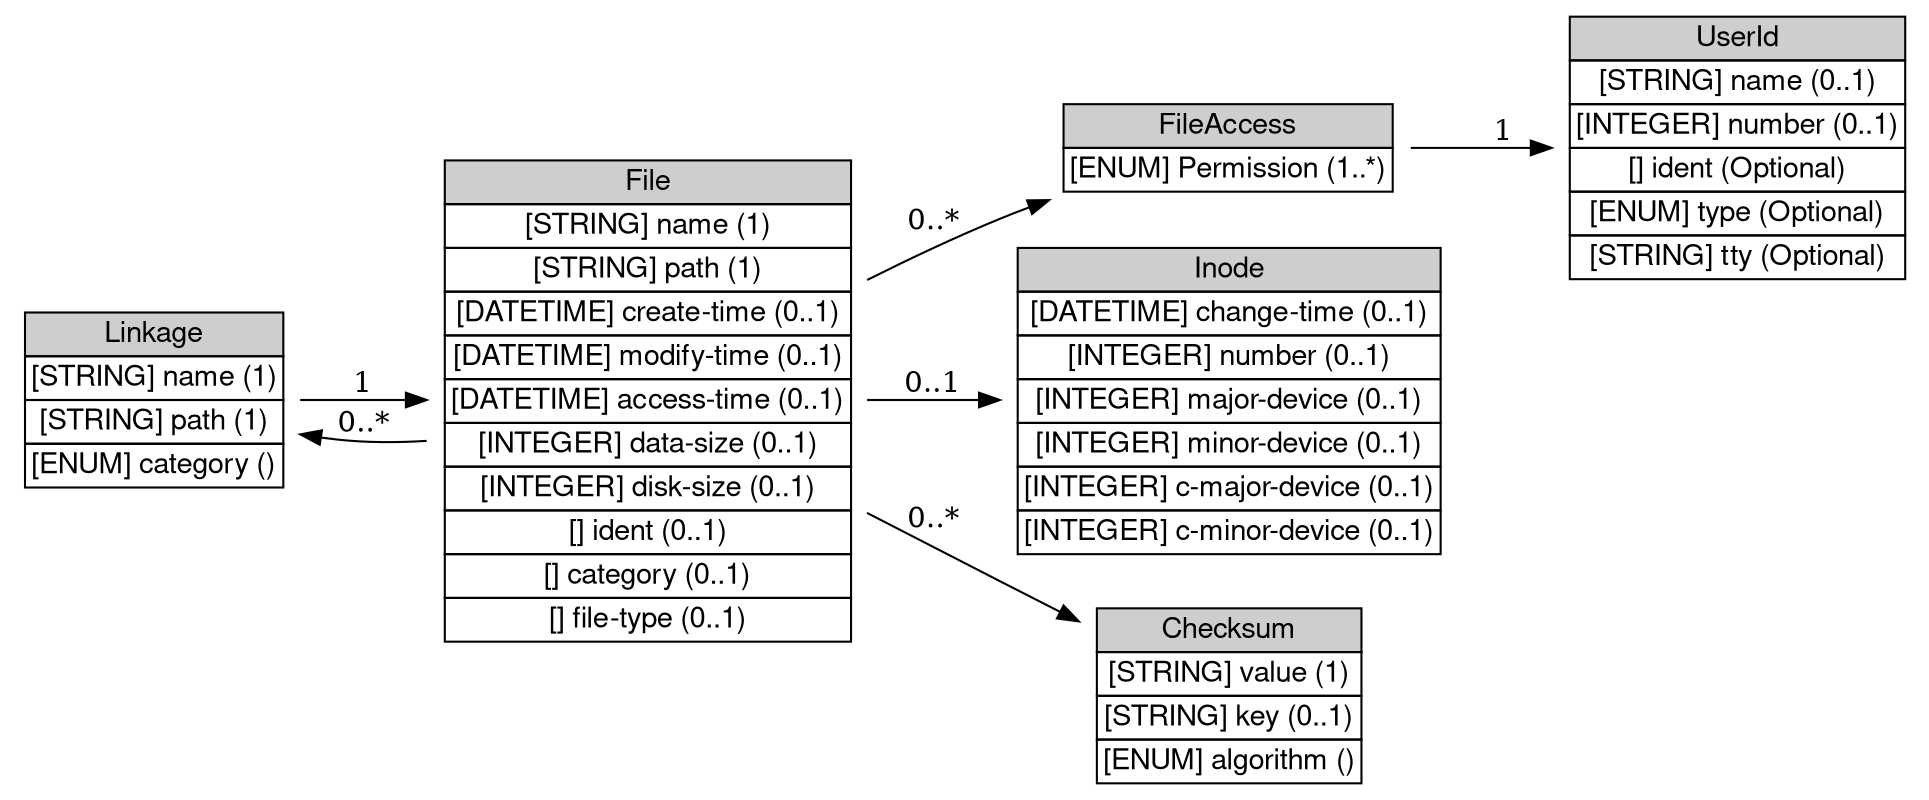 digraph Linkage {
	graph [bb="0,0,916,376",
		rankdir=LR
	];
	node [label="\N"];
	Linkage	[height=1.2778,
		label=<<table BORDER="0" CELLBORDER="1" CELLSPACING="0"> <tr> <td BGCOLOR="#CECECE" HREF="../IDMEFv1/Linkage.html" TITLE="The Linkage class represents file system connections between the file described in the &lt;File&gt; element and other objects in the file system. For example, if the &lt;File&gt; element is a symbolic link or shortcut, then the &lt;Linkage&gt; element should contain the name of the object the link points to. Further information can be provided about the object in the &lt;Linkage&gt; element with another &lt;File&gt; element, if appropriate. "><FONT FACE="Nimbus Sans L">Linkage</FONT></td> </tr>" %<tr><td  HREF="../IDMEFv1/Linkage.html" TITLE="The name of the file system object, not including the path."><FONT FACE="Nimbus Sans L">[STRING] name (1)</FONT></td></tr>%<tr><td  HREF="../IDMEFv1/Linkage.html" TITLE="The full path to the file system object, including the name.  The path name should be represented in as &quot;universal&quot; a manner as possible, to facilitate processing of the alert."><FONT FACE="Nimbus Sans L">[STRING] path (1)</FONT></td></tr>%<tr><td  HREF="../IDMEFv1/Linkage.html" TITLE="Section 10.)"><FONT FACE="Nimbus Sans L">[ENUM] category ()</FONT></td></tr>%</table>>,
		pos="70,188",
		shape=plaintext,
		width=1.9444];
	File	[height=3.3194,
		label=<<table BORDER="0" CELLBORDER="1" CELLSPACING="0"> <tr> <td BGCOLOR="#CECECE" HREF="../IDMEFv1/File.html" TITLE="The File class provides specific information about a file or other file-like object that has been created, deleted, or modified on the target. The description can provide either the file settings prior to the event or the file settings at the time of the event, as specified using the &quot;category&quot; attribute. "><FONT FACE="Nimbus Sans L">File</FONT></td> </tr>" %<tr><td  HREF="../IDMEFv1/File.html" TITLE="The name of the file to which the alert applies, not including the path to the file."><FONT FACE="Nimbus Sans L">[STRING] name (1)</FONT></td></tr>%<tr><td  HREF="../IDMEFv1/File.html" TITLE="The full path to the file, including the name.  The path name should be represented in as &quot;universal&quot; a manner as possible, to facilitate processing of the alert."><FONT FACE="Nimbus Sans L">[STRING] path (1)</FONT></td></tr>%<tr><td  HREF="../IDMEFv1/File.html" TITLE="Time the file was created.  Note that this is *not* the Unix &quot;st_ctime&quot; file attribute (which is not file creation time).  The Unix &quot;st_ctime&quot; attribute is contained in the &quot;Inode&quot; class."><FONT FACE="Nimbus Sans L">[DATETIME] create-time (0..1)</FONT></td></tr>%<tr><td  HREF="../IDMEFv1/File.html" TITLE="Time the file was last modified."><FONT FACE="Nimbus Sans L">[DATETIME] modify-time (0..1)</FONT></td></tr>%<tr><td  HREF="../IDMEFv1/File.html" TITLE="Time the file was last accessed."><FONT FACE="Nimbus Sans L">[DATETIME] access-time (0..1)</FONT></td></tr>%<tr><td  HREF="../IDMEFv1/File.html" TITLE="The size of the data, in bytes.  Typically what is meant when referring to file size.  On Unix UFS file systems, this value corresponds to stat.st_size.  On Windows NTFS, this value corresponds to Valid Data Length (VDL)."><FONT FACE="Nimbus Sans L">[INTEGER] data-size (0..1)</FONT></td></tr>%<tr><td  HREF="../IDMEFv1/File.html" TITLE="The physical space on disk consumed by the file, in bytes.  On Unix UFS file systems, this value corresponds to 512 * stat.st_blocks.  On Windows NTFS, this value corresponds to End of File (EOF)."><FONT FACE="Nimbus Sans L">[INTEGER] disk-size (0..1)</FONT></td></tr>%<tr><td  HREF="../IDMEFv1/File.html" TITLE="A unique identifier for this file; see Section 3.2.9."><FONT FACE="Nimbus Sans L">[] ident (0..1)</FONT></td></tr>%<tr><td  HREF="../IDMEFv1/File.html" TITLE="The type of file system the file resides on.  This attribute governs how path names and other attributes are interpreted."><FONT FACE="Nimbus Sans L">[] category (0..1)</FONT></td></tr>%<tr><td  HREF="../IDMEFv1/File.html" TITLE="The type of file, as a mime-type."><FONT FACE="Nimbus Sans L">[] file-type (0..1)</FONT></td></tr>%</table>>,
		pos="306,188",
		shape=plaintext,
		width=2.9167];
	Linkage -> File	[label=1,
		lp="170.5,195.5",
		pos="e,200.79,188 140.26,188 156.14,188 173.44,188 190.67,188"];
	File -> Linkage	[label="0..*",
		lp="170.5,177.5",
		pos="e,140.13,172.37 200.66,169.42 186.34,168.57 171.81,168.59 158,170 155.45,170.26 152.86,170.56 150.26,170.9"];
	FileAccess	[height=0.69444,
		label=<<table BORDER="0" CELLBORDER="1" CELLSPACING="0"> <tr> <td BGCOLOR="#CECECE" HREF="../IDMEFv1/FileAccess.html" TITLE="The FileAccess class represents the access permissions on a file. The representation is intended to be useful across operating systems. "><FONT FACE="Nimbus Sans L">FileAccess</FONT></td> </tr>" %<tr><td  HREF="../IDMEFv1/FileAccess.html" TITLE="Level of access allowed.  The permitted values are shown below.  There is no default value.  (See also Section 10.)"><FONT FACE="Nimbus Sans L">[ENUM] Permission (1..*)</FONT></td></tr>%</table>>,
		pos="584.5,309",
		shape=plaintext,
		width=2.4306];
	File -> FileAccess	[label="0..*",
		lp="443,273.5",
		pos="e,498.58,283.96 411.42,245.63 432.18,256.07 454.04,266.37 475,275 479.5,276.85 484.13,278.66 488.84,280.42"];
	Inode	[height=2.1528,
		label=<<table BORDER="0" CELLBORDER="1" CELLSPACING="0"> <tr> <td BGCOLOR="#CECECE" HREF="../IDMEFv1/Inode.html" TITLE="The Inode class is used to represent the additional information contained in a Unix file system i-node. "><FONT FACE="Nimbus Sans L">Inode</FONT></td> </tr>" %<tr><td  HREF="../IDMEFv1/Inode.html" TITLE="The time of the last inode change, given by the st_ctime element of &quot;struct stat&quot;."><FONT FACE="Nimbus Sans L">[DATETIME] change-time (0..1)</FONT></td></tr>%<tr><td  HREF="../IDMEFv1/Inode.html" TITLE="The inode number."><FONT FACE="Nimbus Sans L">[INTEGER] number (0..1)</FONT></td></tr>%<tr><td  HREF="../IDMEFv1/Inode.html" TITLE="The major device number of the device the file resides on."><FONT FACE="Nimbus Sans L">[INTEGER] major-device (0..1)</FONT></td></tr>%<tr><td  HREF="../IDMEFv1/Inode.html" TITLE="The minor device number of the device the file resides on."><FONT FACE="Nimbus Sans L">[INTEGER] minor-device (0..1)</FONT></td></tr>%<tr><td  HREF="../IDMEFv1/Inode.html" TITLE="The major device of the file itself, if it is a character special device."><FONT FACE="Nimbus Sans L">[INTEGER] c-major-device (0..1)</FONT></td></tr>%<tr><td  HREF="../IDMEFv1/Inode.html" TITLE="The minor device of the file itself, if it is a character special device."><FONT FACE="Nimbus Sans L">[INTEGER] c-minor-device (0..1)</FONT></td></tr>%</table>>,
		pos="584.5,188",
		shape=plaintext,
		width=3.0417];
	File -> Inode	[label="0..1",
		lp="443,195.5",
		pos="e,474.85,188 411.14,188 428.54,188 446.72,188 464.46,188"];
	Checksum	[height=1.2778,
		label=<<table BORDER="0" CELLBORDER="1" CELLSPACING="0"> <tr> <td BGCOLOR="#CECECE" HREF="../IDMEFv1/Checksum.html" TITLE="The Checksum class represents checksum information associated with the file. This checksum information can be provided by file integrity checkers, among others. "><FONT FACE="Nimbus Sans L">Checksum</FONT></td> </tr>" %<tr><td  HREF="../IDMEFv1/Checksum.html" TITLE="The value of the checksum."><FONT FACE="Nimbus Sans L">[STRING] value (1)</FONT></td></tr>%<tr><td  HREF="../IDMEFv1/Checksum.html" TITLE="The key to the checksum, if appropriate."><FONT FACE="Nimbus Sans L">[STRING] key (0..1)</FONT></td></tr>%<tr><td  HREF="../IDMEFv1/Checksum.html" TITLE="default value.  (See also Section 10.)"><FONT FACE="Nimbus Sans L">[ENUM] algorithm ()</FONT></td></tr>%</table>>,
		pos="584.5,46",
		shape=plaintext,
		width=1.9861];
	File -> Checksum	[label="0..*",
		lp="443,130.5",
		pos="e,512.83,81.71 411.33,133.79 432.39,122.9 454.39,111.56 475,101 484.35,96.207 494.17,91.2 503.92,86.242"];
	UserId	[height=1.8611,
		label=<<table BORDER="0" CELLBORDER="1" CELLSPACING="0"> <tr> <td BGCOLOR="#CECECE" HREF="../IDMEFv1/UserId.html" TITLE="The UserId class provides specific information about a user. More than one UserId can be used within the User class to indicate attempts to transition from one user to another, or to provide complete information about a user&#39;s (or process&#39;) privileges. "><FONT FACE="Nimbus Sans L">UserId</FONT></td> </tr>" %<tr><td  HREF="../IDMEFv1/UserId.html" TITLE="A user or group name."><FONT FACE="Nimbus Sans L">[STRING] name (0..1)</FONT></td></tr>%<tr><td  HREF="../IDMEFv1/UserId.html" TITLE="A user or group number."><FONT FACE="Nimbus Sans L">[INTEGER] number (0..1)</FONT></td></tr>%<tr><td  HREF="../IDMEFv1/UserId.html" TITLE="A unique identifier for the user id, see Section 3.2.9."><FONT FACE="Nimbus Sans L">[] ident (Optional)</FONT></td></tr>%<tr><td  HREF="../IDMEFv1/UserId.html" TITLE="The type of user information represented.  The permitted values for this attribute are shown below.  The default value is &quot;original-user&quot;.  (See also Section 10.)"><FONT FACE="Nimbus Sans L">[ENUM] type (Optional)</FONT></td></tr>%<tr><td  HREF="../IDMEFv1/UserId.html" TITLE="The tty the user is using."><FONT FACE="Nimbus Sans L">[STRING] tty (Optional)</FONT></td></tr>%</table>>,
		pos="828,309",
		shape=plaintext,
		width=2.4444];
	FileAccess -> UserId	[label=1,
		lp="717,316.5",
		pos="e,739.88,309 672,309 690.71,309 710.6,309 729.68,309"];
}
